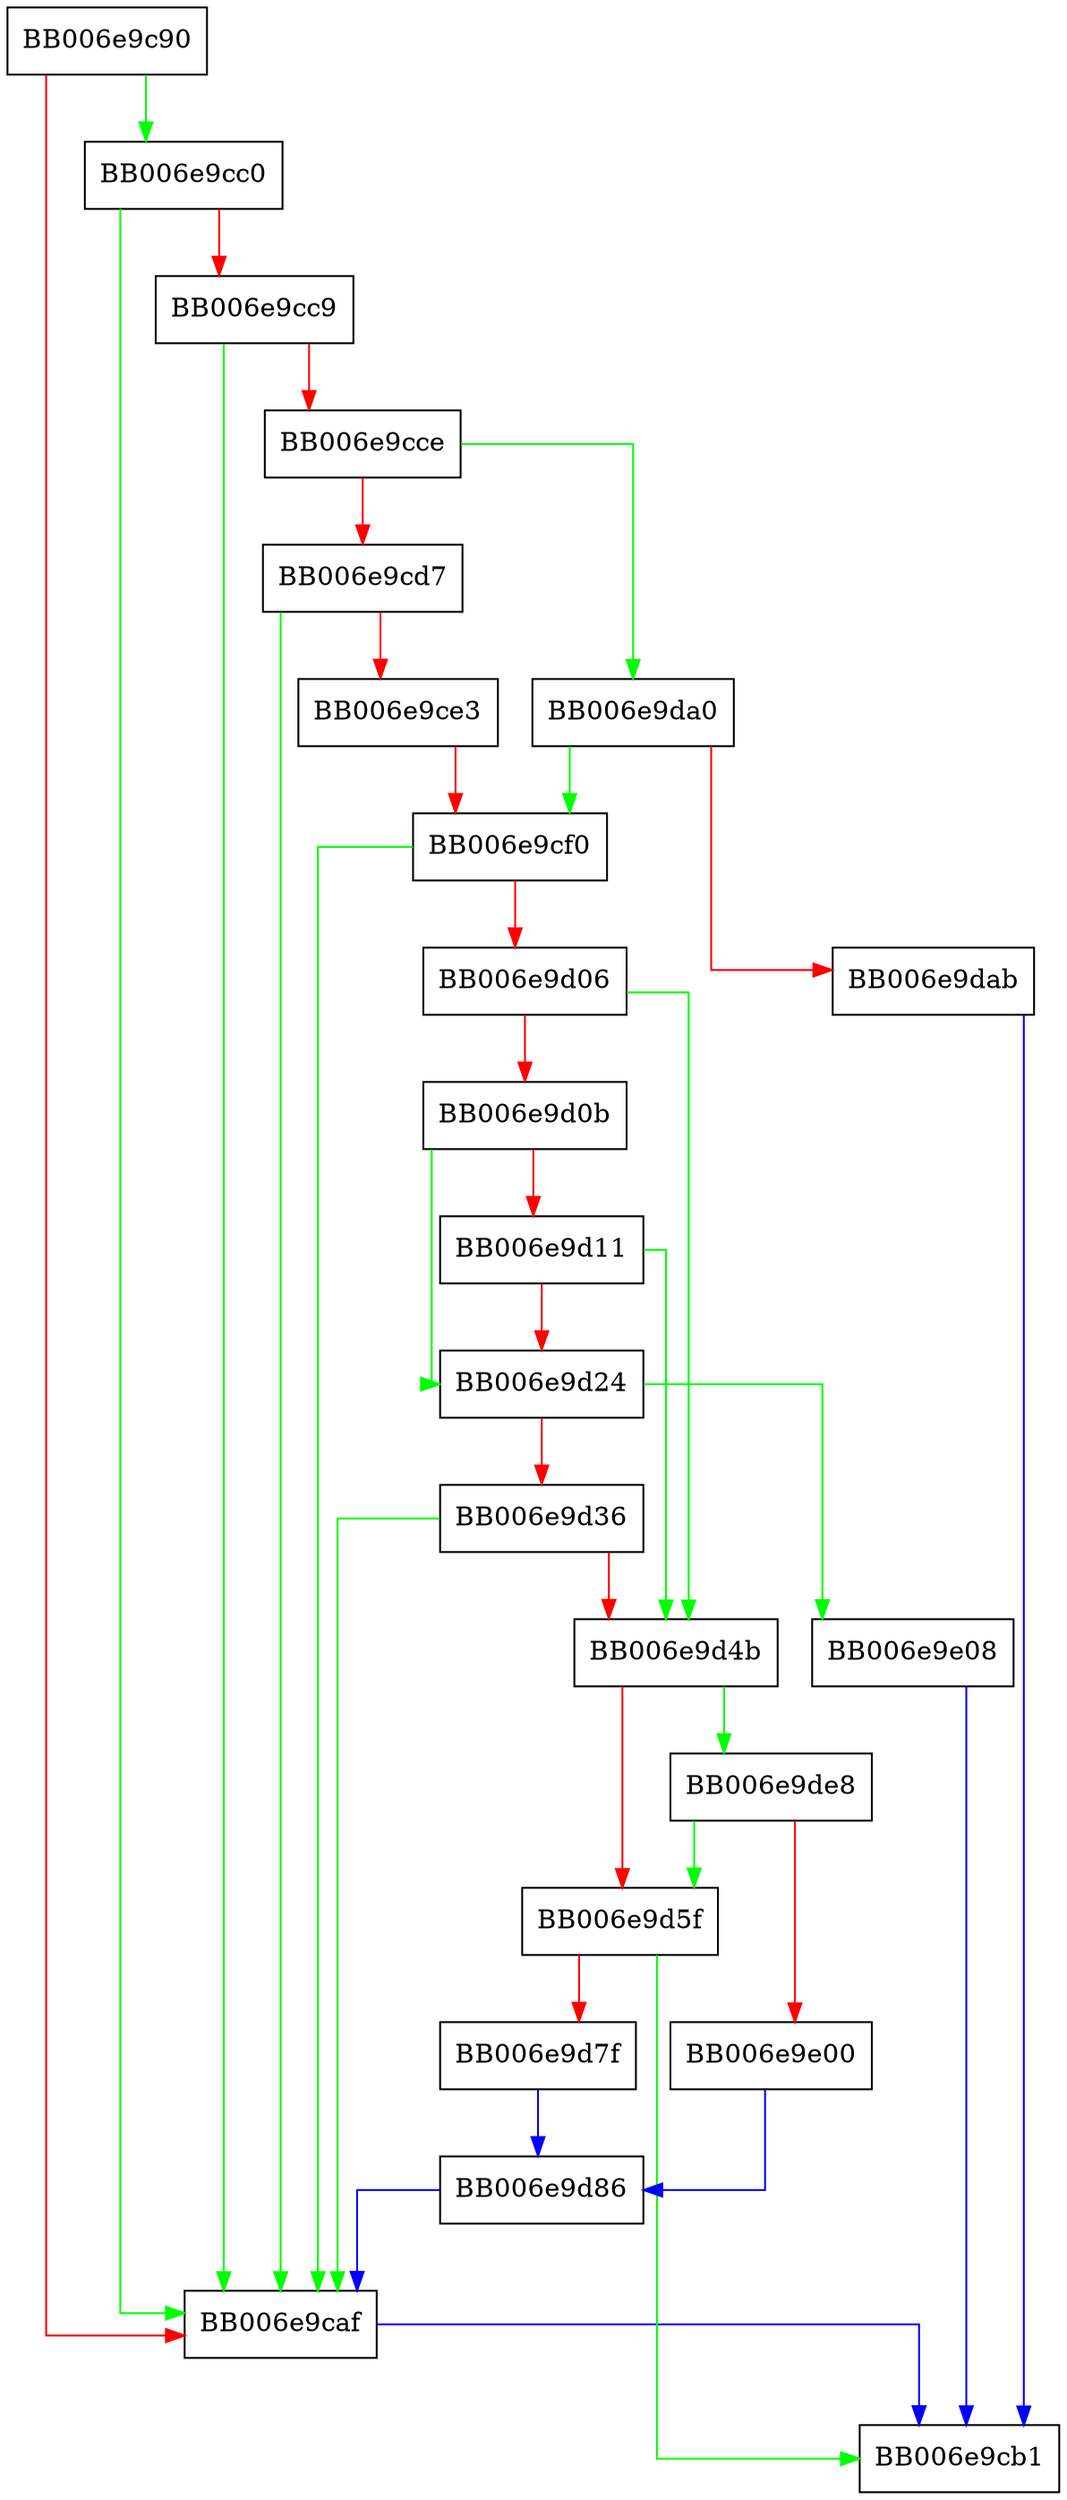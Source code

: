 digraph ecdsa_digest_sign_init {
  node [shape="box"];
  graph [splines=ortho];
  BB006e9c90 -> BB006e9cc0 [color="green"];
  BB006e9c90 -> BB006e9caf [color="red"];
  BB006e9caf -> BB006e9cb1 [color="blue"];
  BB006e9cc0 -> BB006e9caf [color="green"];
  BB006e9cc0 -> BB006e9cc9 [color="red"];
  BB006e9cc9 -> BB006e9caf [color="green"];
  BB006e9cc9 -> BB006e9cce [color="red"];
  BB006e9cce -> BB006e9da0 [color="green"];
  BB006e9cce -> BB006e9cd7 [color="red"];
  BB006e9cd7 -> BB006e9caf [color="green"];
  BB006e9cd7 -> BB006e9ce3 [color="red"];
  BB006e9ce3 -> BB006e9cf0 [color="red"];
  BB006e9cf0 -> BB006e9caf [color="green"];
  BB006e9cf0 -> BB006e9d06 [color="red"];
  BB006e9d06 -> BB006e9d4b [color="green"];
  BB006e9d06 -> BB006e9d0b [color="red"];
  BB006e9d0b -> BB006e9d24 [color="green"];
  BB006e9d0b -> BB006e9d11 [color="red"];
  BB006e9d11 -> BB006e9d4b [color="green"];
  BB006e9d11 -> BB006e9d24 [color="red"];
  BB006e9d24 -> BB006e9e08 [color="green"];
  BB006e9d24 -> BB006e9d36 [color="red"];
  BB006e9d36 -> BB006e9caf [color="green"];
  BB006e9d36 -> BB006e9d4b [color="red"];
  BB006e9d4b -> BB006e9de8 [color="green"];
  BB006e9d4b -> BB006e9d5f [color="red"];
  BB006e9d5f -> BB006e9cb1 [color="green"];
  BB006e9d5f -> BB006e9d7f [color="red"];
  BB006e9d7f -> BB006e9d86 [color="blue"];
  BB006e9d86 -> BB006e9caf [color="blue"];
  BB006e9da0 -> BB006e9cf0 [color="green"];
  BB006e9da0 -> BB006e9dab [color="red"];
  BB006e9dab -> BB006e9cb1 [color="blue"];
  BB006e9de8 -> BB006e9d5f [color="green"];
  BB006e9de8 -> BB006e9e00 [color="red"];
  BB006e9e00 -> BB006e9d86 [color="blue"];
  BB006e9e08 -> BB006e9cb1 [color="blue"];
}